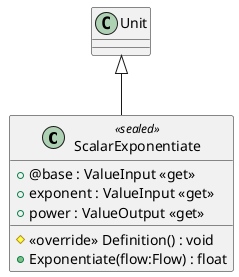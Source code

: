 @startuml
class ScalarExponentiate <<sealed>> {
    + @base : ValueInput <<get>>
    + exponent : ValueInput <<get>>
    + power : ValueOutput <<get>>
    # <<override>> Definition() : void
    + Exponentiate(flow:Flow) : float
}
Unit <|-- ScalarExponentiate
@enduml
